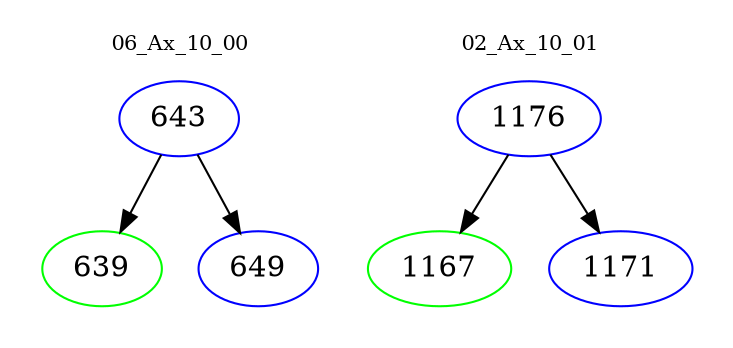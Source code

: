 digraph{
subgraph cluster_0 {
color = white
label = "06_Ax_10_00";
fontsize=10;
T0_643 [label="643", color="blue"]
T0_643 -> T0_639 [color="black"]
T0_639 [label="639", color="green"]
T0_643 -> T0_649 [color="black"]
T0_649 [label="649", color="blue"]
}
subgraph cluster_1 {
color = white
label = "02_Ax_10_01";
fontsize=10;
T1_1176 [label="1176", color="blue"]
T1_1176 -> T1_1167 [color="black"]
T1_1167 [label="1167", color="green"]
T1_1176 -> T1_1171 [color="black"]
T1_1171 [label="1171", color="blue"]
}
}
